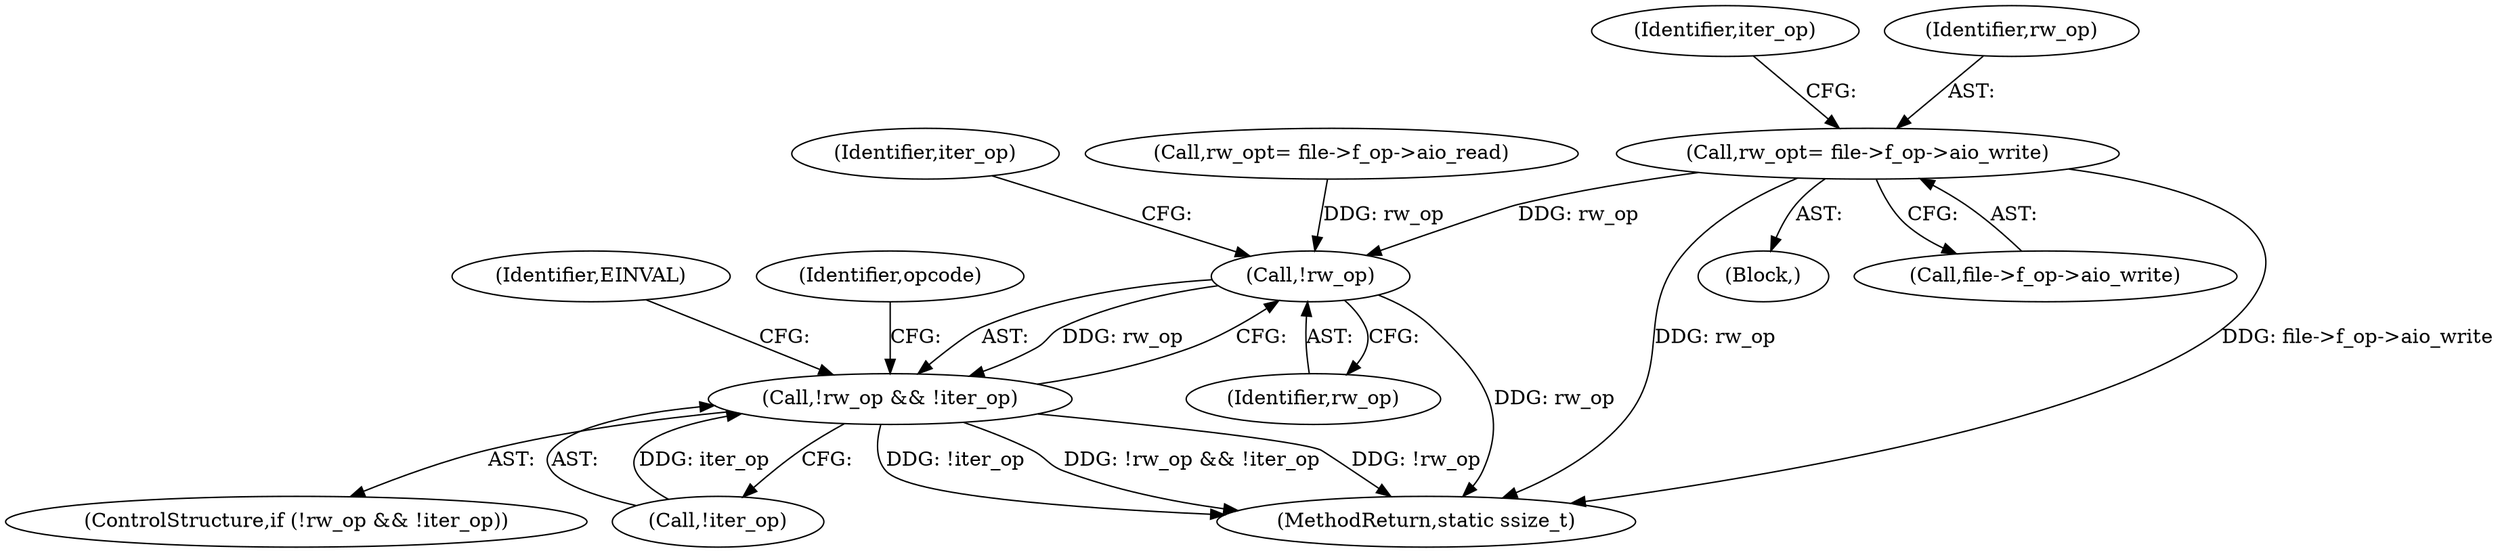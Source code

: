 digraph "0_linux_4c185ce06dca14f5cea192f5a2c981ef50663f2b@API" {
"1000162" [label="(Call,rw_op\t= file->f_op->aio_write)"];
"1000191" [label="(Call,!rw_op)"];
"1000190" [label="(Call,!rw_op && !iter_op)"];
"1000197" [label="(Identifier,EINVAL)"];
"1000201" [label="(Identifier,opcode)"];
"1000130" [label="(Block,)"];
"1000189" [label="(ControlStructure,if (!rw_op && !iter_op))"];
"1000194" [label="(Identifier,iter_op)"];
"1000191" [label="(Call,!rw_op)"];
"1000139" [label="(Call,rw_op\t= file->f_op->aio_read)"];
"1000164" [label="(Call,file->f_op->aio_write)"];
"1000162" [label="(Call,rw_op\t= file->f_op->aio_write)"];
"1000395" [label="(MethodReturn,static ssize_t)"];
"1000193" [label="(Call,!iter_op)"];
"1000192" [label="(Identifier,rw_op)"];
"1000170" [label="(Identifier,iter_op)"];
"1000163" [label="(Identifier,rw_op)"];
"1000190" [label="(Call,!rw_op && !iter_op)"];
"1000162" -> "1000130"  [label="AST: "];
"1000162" -> "1000164"  [label="CFG: "];
"1000163" -> "1000162"  [label="AST: "];
"1000164" -> "1000162"  [label="AST: "];
"1000170" -> "1000162"  [label="CFG: "];
"1000162" -> "1000395"  [label="DDG: file->f_op->aio_write"];
"1000162" -> "1000395"  [label="DDG: rw_op"];
"1000162" -> "1000191"  [label="DDG: rw_op"];
"1000191" -> "1000190"  [label="AST: "];
"1000191" -> "1000192"  [label="CFG: "];
"1000192" -> "1000191"  [label="AST: "];
"1000194" -> "1000191"  [label="CFG: "];
"1000190" -> "1000191"  [label="CFG: "];
"1000191" -> "1000395"  [label="DDG: rw_op"];
"1000191" -> "1000190"  [label="DDG: rw_op"];
"1000139" -> "1000191"  [label="DDG: rw_op"];
"1000190" -> "1000189"  [label="AST: "];
"1000190" -> "1000193"  [label="CFG: "];
"1000193" -> "1000190"  [label="AST: "];
"1000197" -> "1000190"  [label="CFG: "];
"1000201" -> "1000190"  [label="CFG: "];
"1000190" -> "1000395"  [label="DDG: !rw_op && !iter_op"];
"1000190" -> "1000395"  [label="DDG: !rw_op"];
"1000190" -> "1000395"  [label="DDG: !iter_op"];
"1000193" -> "1000190"  [label="DDG: iter_op"];
}
